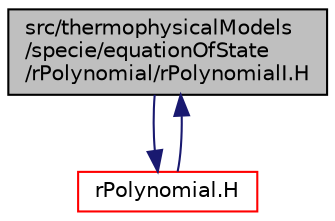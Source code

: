 digraph "src/thermophysicalModels/specie/equationOfState/rPolynomial/rPolynomialI.H"
{
  bgcolor="transparent";
  edge [fontname="Helvetica",fontsize="10",labelfontname="Helvetica",labelfontsize="10"];
  node [fontname="Helvetica",fontsize="10",shape=record];
  Node1 [label="src/thermophysicalModels\l/specie/equationOfState\l/rPolynomial/rPolynomialI.H",height=0.2,width=0.4,color="black", fillcolor="grey75", style="filled" fontcolor="black"];
  Node1 -> Node2 [color="midnightblue",fontsize="10",style="solid",fontname="Helvetica"];
  Node2 [label="rPolynomial.H",height=0.2,width=0.4,color="red",URL="$rPolynomial_8H.html"];
  Node2 -> Node1 [color="midnightblue",fontsize="10",style="solid",fontname="Helvetica"];
}
